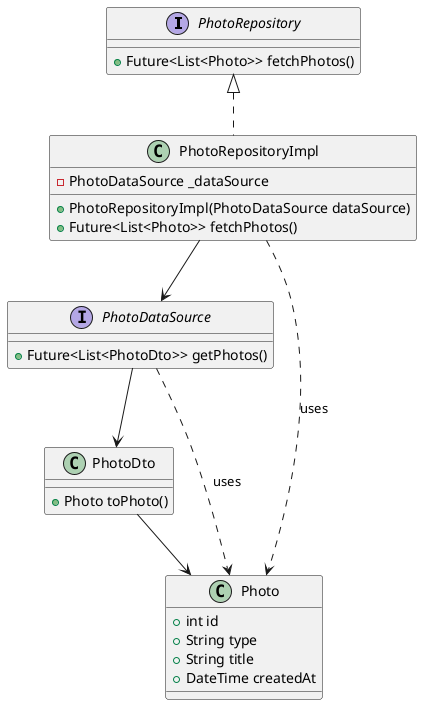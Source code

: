 @startuml
interface PhotoRepository {
  +Future<List<Photo>> fetchPhotos()
}

class PhotoRepositoryImpl {
  -PhotoDataSource _dataSource
  +PhotoRepositoryImpl(PhotoDataSource dataSource)
  +Future<List<Photo>> fetchPhotos()
}

interface PhotoDataSource {
  +Future<List<PhotoDto>> getPhotos()
}

class PhotoDto {
  +Photo toPhoto()
}

class Photo {
  +int id
  +String type
  +String title
  +DateTime createdAt
}

PhotoRepository <|.. PhotoRepositoryImpl
PhotoRepositoryImpl --> PhotoDataSource
PhotoDataSource --> PhotoDto
PhotoDto --> Photo

PhotoRepositoryImpl ..> Photo : uses
PhotoDataSource ..> Photo : uses
@enduml